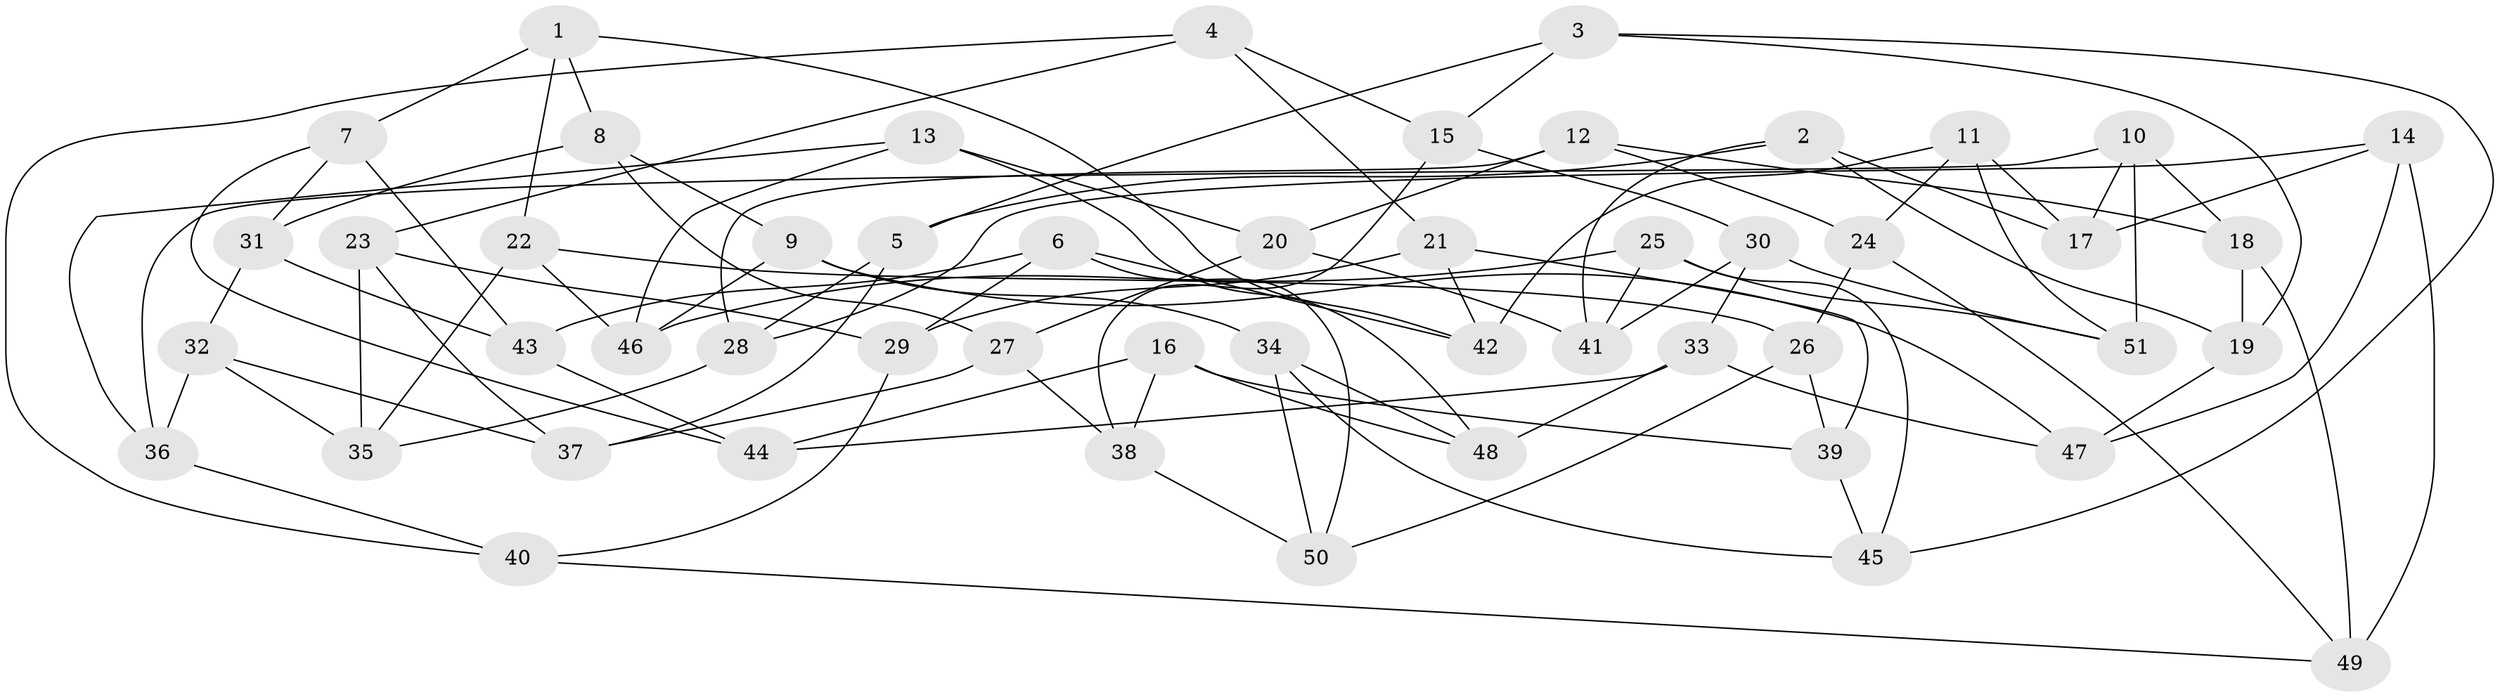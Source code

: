 // coarse degree distribution, {8: 0.05, 5: 0.1, 7: 0.1, 10: 0.05, 6: 0.3, 9: 0.15, 4: 0.2, 3: 0.05}
// Generated by graph-tools (version 1.1) at 2025/20/03/04/25 18:20:48]
// undirected, 51 vertices, 102 edges
graph export_dot {
graph [start="1"]
  node [color=gray90,style=filled];
  1;
  2;
  3;
  4;
  5;
  6;
  7;
  8;
  9;
  10;
  11;
  12;
  13;
  14;
  15;
  16;
  17;
  18;
  19;
  20;
  21;
  22;
  23;
  24;
  25;
  26;
  27;
  28;
  29;
  30;
  31;
  32;
  33;
  34;
  35;
  36;
  37;
  38;
  39;
  40;
  41;
  42;
  43;
  44;
  45;
  46;
  47;
  48;
  49;
  50;
  51;
  1 -- 8;
  1 -- 22;
  1 -- 7;
  1 -- 42;
  2 -- 41;
  2 -- 19;
  2 -- 5;
  2 -- 17;
  3 -- 15;
  3 -- 45;
  3 -- 5;
  3 -- 19;
  4 -- 15;
  4 -- 23;
  4 -- 40;
  4 -- 21;
  5 -- 37;
  5 -- 28;
  6 -- 50;
  6 -- 29;
  6 -- 43;
  6 -- 42;
  7 -- 43;
  7 -- 31;
  7 -- 44;
  8 -- 27;
  8 -- 31;
  8 -- 9;
  9 -- 47;
  9 -- 46;
  9 -- 34;
  10 -- 51;
  10 -- 36;
  10 -- 18;
  10 -- 17;
  11 -- 17;
  11 -- 42;
  11 -- 51;
  11 -- 24;
  12 -- 24;
  12 -- 20;
  12 -- 28;
  12 -- 18;
  13 -- 20;
  13 -- 36;
  13 -- 48;
  13 -- 46;
  14 -- 49;
  14 -- 47;
  14 -- 17;
  14 -- 28;
  15 -- 38;
  15 -- 30;
  16 -- 48;
  16 -- 38;
  16 -- 44;
  16 -- 39;
  18 -- 19;
  18 -- 49;
  19 -- 47;
  20 -- 27;
  20 -- 41;
  21 -- 39;
  21 -- 42;
  21 -- 29;
  22 -- 46;
  22 -- 35;
  22 -- 26;
  23 -- 29;
  23 -- 35;
  23 -- 37;
  24 -- 26;
  24 -- 49;
  25 -- 51;
  25 -- 41;
  25 -- 46;
  25 -- 45;
  26 -- 39;
  26 -- 50;
  27 -- 37;
  27 -- 38;
  28 -- 35;
  29 -- 40;
  30 -- 41;
  30 -- 51;
  30 -- 33;
  31 -- 43;
  31 -- 32;
  32 -- 35;
  32 -- 37;
  32 -- 36;
  33 -- 48;
  33 -- 47;
  33 -- 44;
  34 -- 45;
  34 -- 48;
  34 -- 50;
  36 -- 40;
  38 -- 50;
  39 -- 45;
  40 -- 49;
  43 -- 44;
}
